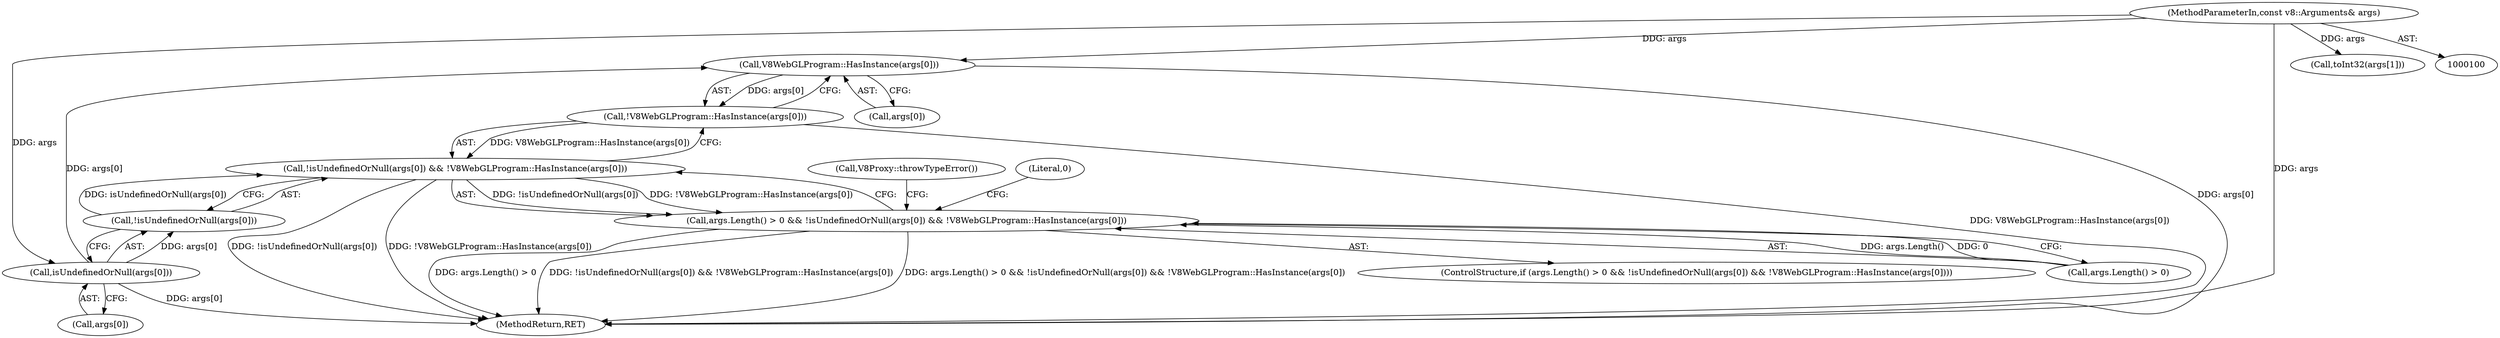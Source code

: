 digraph "0_Chrome_e9372a1bfd3588a80fcf49aa07321f0971dd6091_59@array" {
"1000132" [label="(Call,V8WebGLProgram::HasInstance(args[0]))"];
"1000127" [label="(Call,isUndefinedOrNull(args[0]))"];
"1000101" [label="(MethodParameterIn,const v8::Arguments& args)"];
"1000131" [label="(Call,!V8WebGLProgram::HasInstance(args[0]))"];
"1000125" [label="(Call,!isUndefinedOrNull(args[0]) && !V8WebGLProgram::HasInstance(args[0]))"];
"1000121" [label="(Call,args.Length() > 0 && !isUndefinedOrNull(args[0]) && !V8WebGLProgram::HasInstance(args[0]))"];
"1000137" [label="(Call,V8Proxy::throwTypeError())"];
"1000167" [label="(MethodReturn,RET)"];
"1000120" [label="(ControlStructure,if (args.Length() > 0 && !isUndefinedOrNull(args[0]) && !V8WebGLProgram::HasInstance(args[0])))"];
"1000131" [label="(Call,!V8WebGLProgram::HasInstance(args[0]))"];
"1000144" [label="(Call,toInt32(args[1]))"];
"1000127" [label="(Call,isUndefinedOrNull(args[0]))"];
"1000128" [label="(Call,args[0])"];
"1000122" [label="(Call,args.Length() > 0)"];
"1000125" [label="(Call,!isUndefinedOrNull(args[0]) && !V8WebGLProgram::HasInstance(args[0]))"];
"1000133" [label="(Call,args[0])"];
"1000140" [label="(Literal,0)"];
"1000126" [label="(Call,!isUndefinedOrNull(args[0]))"];
"1000132" [label="(Call,V8WebGLProgram::HasInstance(args[0]))"];
"1000101" [label="(MethodParameterIn,const v8::Arguments& args)"];
"1000121" [label="(Call,args.Length() > 0 && !isUndefinedOrNull(args[0]) && !V8WebGLProgram::HasInstance(args[0]))"];
"1000132" -> "1000131"  [label="AST: "];
"1000132" -> "1000133"  [label="CFG: "];
"1000133" -> "1000132"  [label="AST: "];
"1000131" -> "1000132"  [label="CFG: "];
"1000132" -> "1000167"  [label="DDG: args[0]"];
"1000132" -> "1000131"  [label="DDG: args[0]"];
"1000127" -> "1000132"  [label="DDG: args[0]"];
"1000101" -> "1000132"  [label="DDG: args"];
"1000127" -> "1000126"  [label="AST: "];
"1000127" -> "1000128"  [label="CFG: "];
"1000128" -> "1000127"  [label="AST: "];
"1000126" -> "1000127"  [label="CFG: "];
"1000127" -> "1000167"  [label="DDG: args[0]"];
"1000127" -> "1000126"  [label="DDG: args[0]"];
"1000101" -> "1000127"  [label="DDG: args"];
"1000101" -> "1000100"  [label="AST: "];
"1000101" -> "1000167"  [label="DDG: args"];
"1000101" -> "1000144"  [label="DDG: args"];
"1000131" -> "1000125"  [label="AST: "];
"1000125" -> "1000131"  [label="CFG: "];
"1000131" -> "1000167"  [label="DDG: V8WebGLProgram::HasInstance(args[0])"];
"1000131" -> "1000125"  [label="DDG: V8WebGLProgram::HasInstance(args[0])"];
"1000125" -> "1000121"  [label="AST: "];
"1000125" -> "1000126"  [label="CFG: "];
"1000126" -> "1000125"  [label="AST: "];
"1000121" -> "1000125"  [label="CFG: "];
"1000125" -> "1000167"  [label="DDG: !isUndefinedOrNull(args[0])"];
"1000125" -> "1000167"  [label="DDG: !V8WebGLProgram::HasInstance(args[0])"];
"1000125" -> "1000121"  [label="DDG: !isUndefinedOrNull(args[0])"];
"1000125" -> "1000121"  [label="DDG: !V8WebGLProgram::HasInstance(args[0])"];
"1000126" -> "1000125"  [label="DDG: isUndefinedOrNull(args[0])"];
"1000121" -> "1000120"  [label="AST: "];
"1000121" -> "1000122"  [label="CFG: "];
"1000122" -> "1000121"  [label="AST: "];
"1000137" -> "1000121"  [label="CFG: "];
"1000140" -> "1000121"  [label="CFG: "];
"1000121" -> "1000167"  [label="DDG: !isUndefinedOrNull(args[0]) && !V8WebGLProgram::HasInstance(args[0])"];
"1000121" -> "1000167"  [label="DDG: args.Length() > 0 && !isUndefinedOrNull(args[0]) && !V8WebGLProgram::HasInstance(args[0])"];
"1000121" -> "1000167"  [label="DDG: args.Length() > 0"];
"1000122" -> "1000121"  [label="DDG: args.Length()"];
"1000122" -> "1000121"  [label="DDG: 0"];
}
